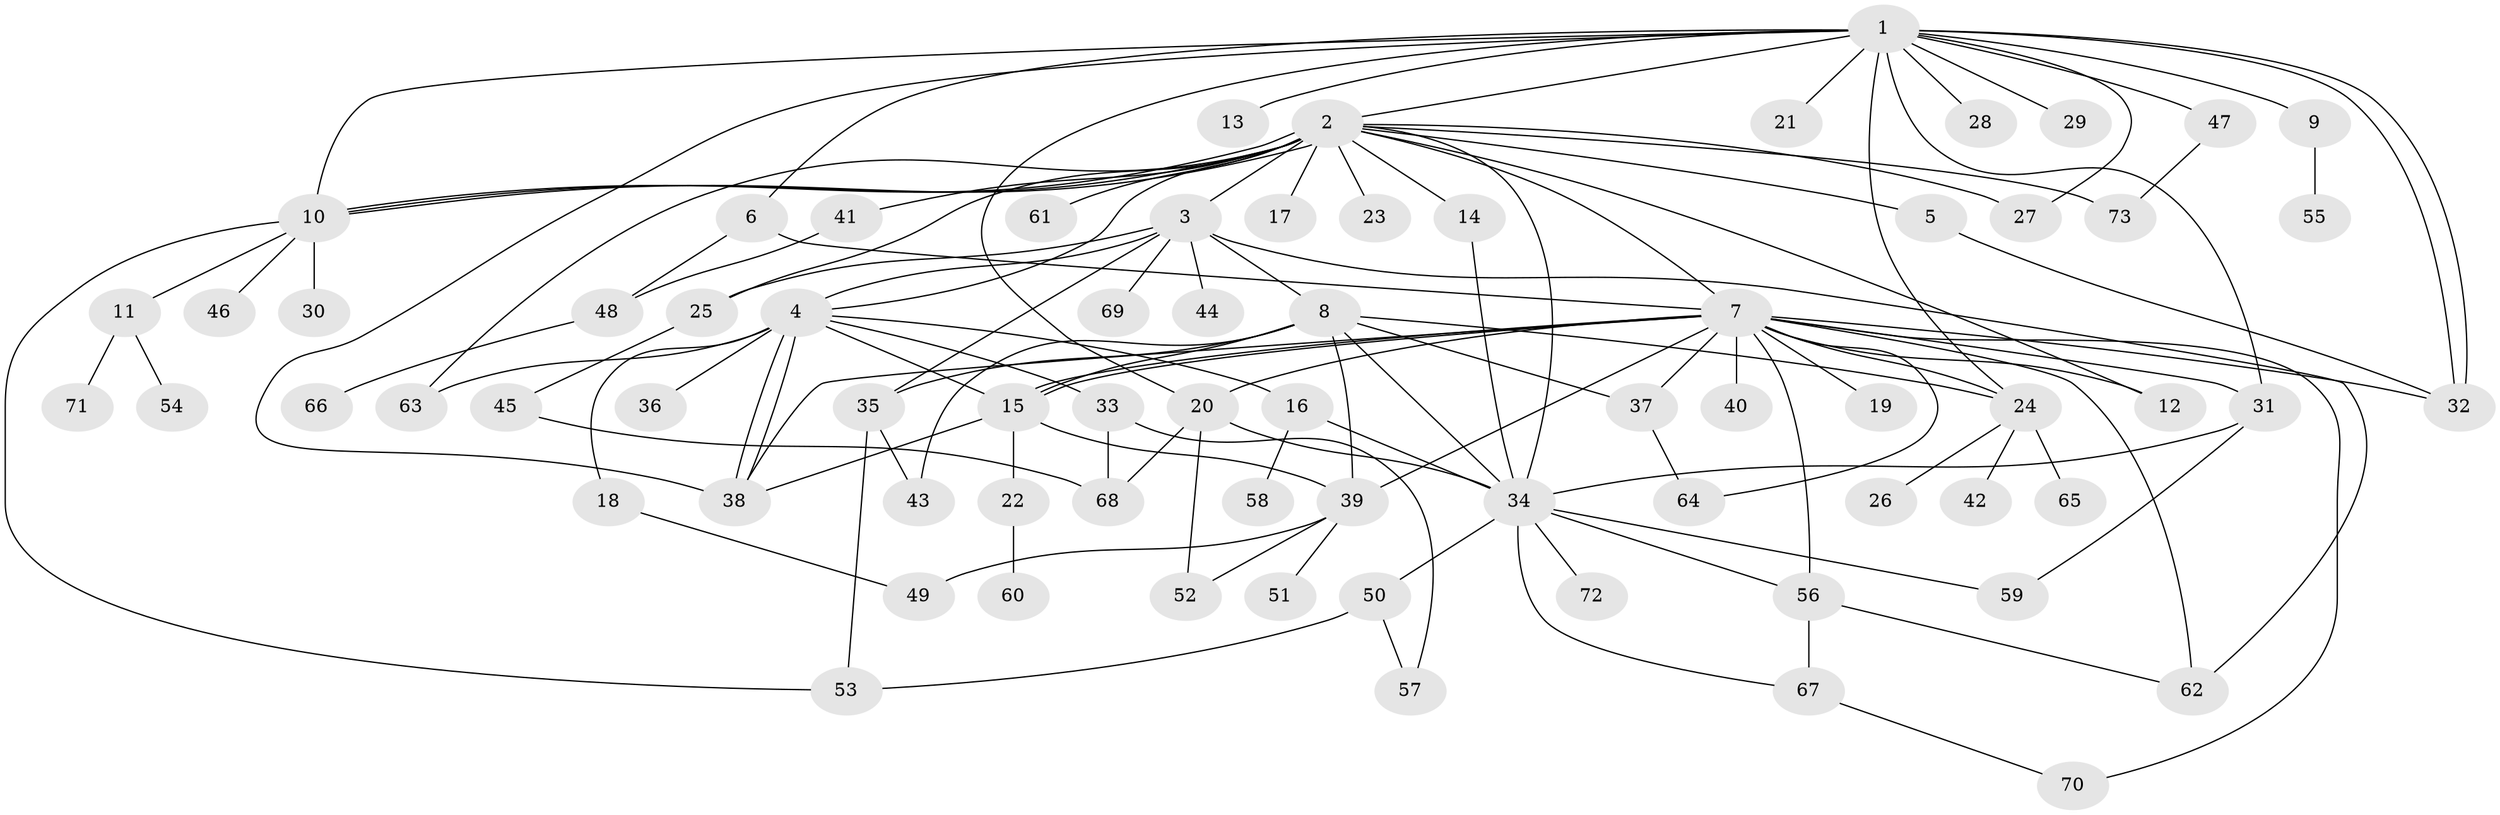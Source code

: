 // Generated by graph-tools (version 1.1) at 2025/35/03/09/25 02:35:39]
// undirected, 73 vertices, 121 edges
graph export_dot {
graph [start="1"]
  node [color=gray90,style=filled];
  1;
  2;
  3;
  4;
  5;
  6;
  7;
  8;
  9;
  10;
  11;
  12;
  13;
  14;
  15;
  16;
  17;
  18;
  19;
  20;
  21;
  22;
  23;
  24;
  25;
  26;
  27;
  28;
  29;
  30;
  31;
  32;
  33;
  34;
  35;
  36;
  37;
  38;
  39;
  40;
  41;
  42;
  43;
  44;
  45;
  46;
  47;
  48;
  49;
  50;
  51;
  52;
  53;
  54;
  55;
  56;
  57;
  58;
  59;
  60;
  61;
  62;
  63;
  64;
  65;
  66;
  67;
  68;
  69;
  70;
  71;
  72;
  73;
  1 -- 2;
  1 -- 6;
  1 -- 9;
  1 -- 10;
  1 -- 13;
  1 -- 20;
  1 -- 21;
  1 -- 24;
  1 -- 27;
  1 -- 28;
  1 -- 29;
  1 -- 31;
  1 -- 32;
  1 -- 32;
  1 -- 38;
  1 -- 47;
  2 -- 3;
  2 -- 4;
  2 -- 5;
  2 -- 7;
  2 -- 10;
  2 -- 10;
  2 -- 10;
  2 -- 12;
  2 -- 14;
  2 -- 17;
  2 -- 23;
  2 -- 25;
  2 -- 27;
  2 -- 34;
  2 -- 41;
  2 -- 61;
  2 -- 63;
  2 -- 73;
  3 -- 4;
  3 -- 8;
  3 -- 25;
  3 -- 35;
  3 -- 44;
  3 -- 62;
  3 -- 69;
  4 -- 15;
  4 -- 16;
  4 -- 18;
  4 -- 33;
  4 -- 36;
  4 -- 38;
  4 -- 38;
  4 -- 63;
  5 -- 32;
  6 -- 7;
  6 -- 48;
  7 -- 12;
  7 -- 15;
  7 -- 15;
  7 -- 19;
  7 -- 20;
  7 -- 24;
  7 -- 31;
  7 -- 32;
  7 -- 37;
  7 -- 38;
  7 -- 39;
  7 -- 40;
  7 -- 56;
  7 -- 62;
  7 -- 64;
  7 -- 70;
  8 -- 15;
  8 -- 24;
  8 -- 34;
  8 -- 35;
  8 -- 37;
  8 -- 39;
  8 -- 43;
  9 -- 55;
  10 -- 11;
  10 -- 30;
  10 -- 46;
  10 -- 53;
  11 -- 54;
  11 -- 71;
  14 -- 34;
  15 -- 22;
  15 -- 38;
  15 -- 39;
  16 -- 34;
  16 -- 58;
  18 -- 49;
  20 -- 34;
  20 -- 52;
  20 -- 68;
  22 -- 60;
  24 -- 26;
  24 -- 42;
  24 -- 65;
  25 -- 45;
  31 -- 34;
  31 -- 59;
  33 -- 57;
  33 -- 68;
  34 -- 50;
  34 -- 56;
  34 -- 59;
  34 -- 67;
  34 -- 72;
  35 -- 43;
  35 -- 53;
  37 -- 64;
  39 -- 49;
  39 -- 51;
  39 -- 52;
  41 -- 48;
  45 -- 68;
  47 -- 73;
  48 -- 66;
  50 -- 53;
  50 -- 57;
  56 -- 62;
  56 -- 67;
  67 -- 70;
}
